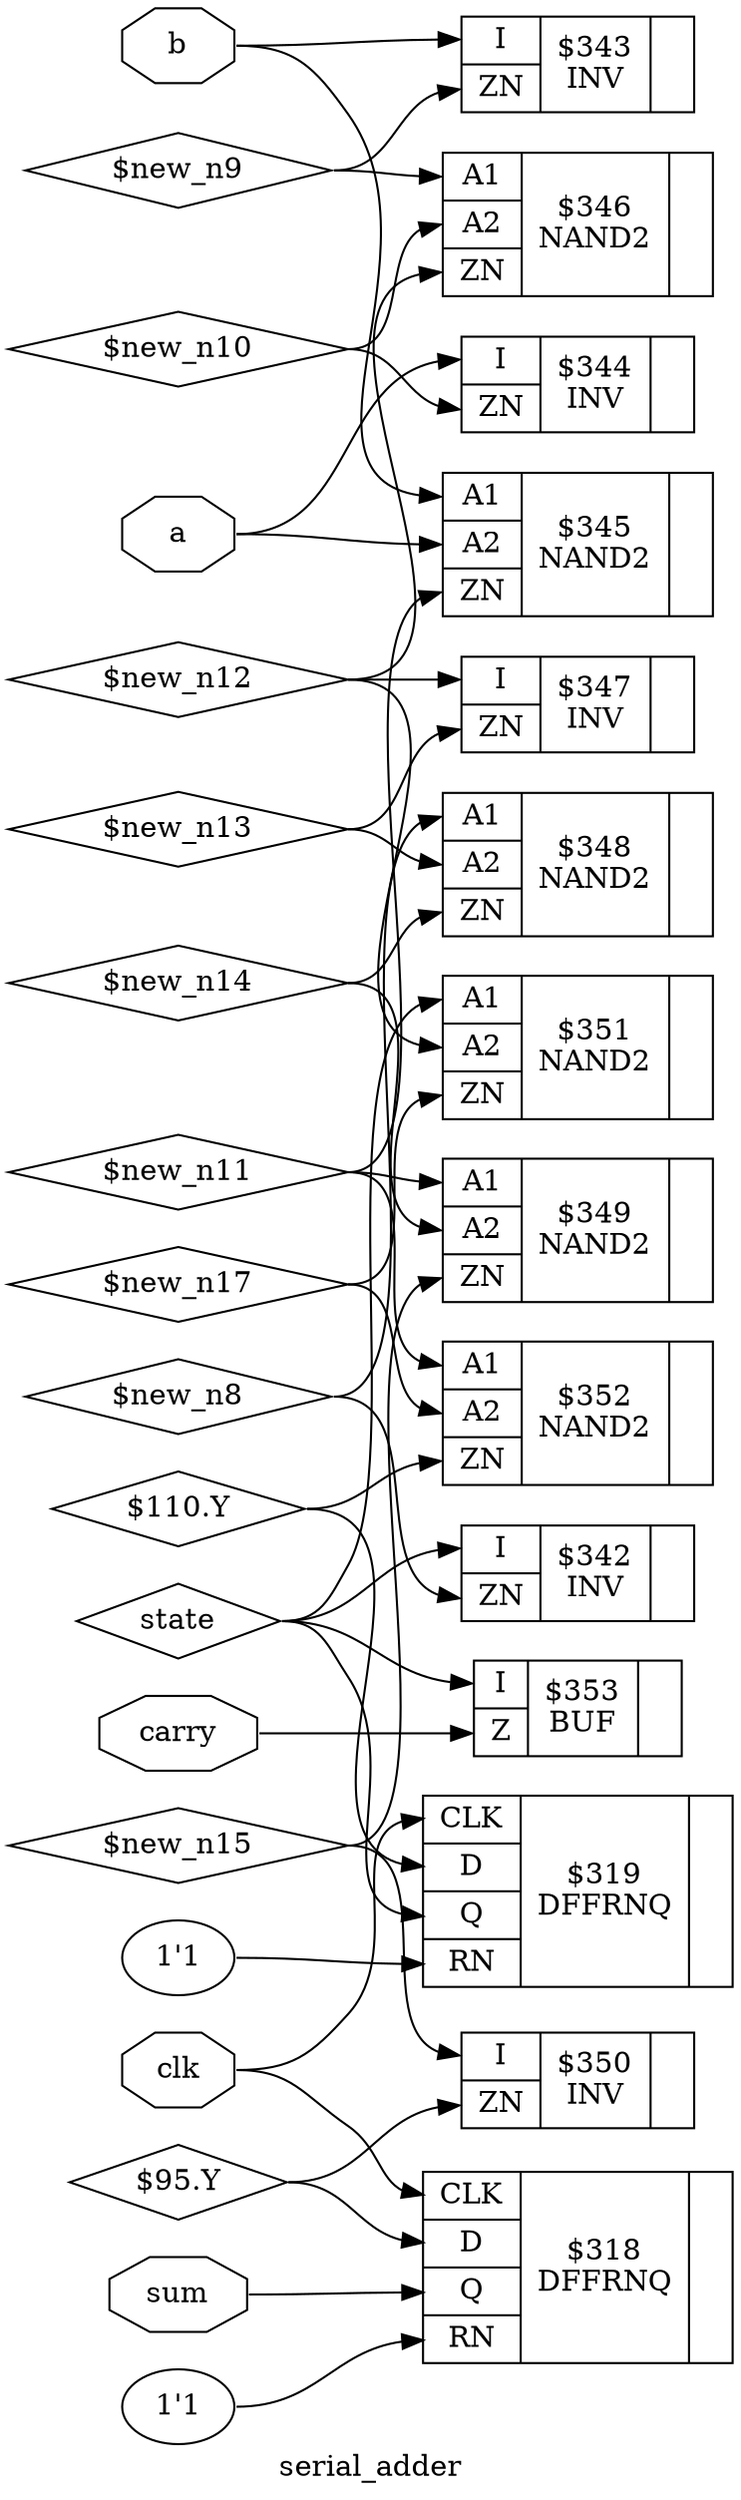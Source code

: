 digraph "serial_adder" {
label="serial_adder";
rankdir="LR";
remincross=true;
n12 [ shape=octagon, label="a", color="black", fontcolor="black"];
n13 [ shape=octagon, label="b", color="black", fontcolor="black"];
n14 [ shape=octagon, label="carry", color="black", fontcolor="black"];
n15 [ shape=octagon, label="clk", color="black", fontcolor="black"];
n16 [ shape=diamond, label="state", color="black", fontcolor="black"];
n17 [ shape=octagon, label="sum", color="black", fontcolor="black"];
c20 [ shape=record, label="{{<p18> I|<p19> ZN}|$342\nINV|{}}",  ];
c21 [ shape=record, label="{{<p18> I|<p19> ZN}|$343\nINV|{}}",  ];
c22 [ shape=record, label="{{<p18> I|<p19> ZN}|$344\nINV|{}}",  ];
c25 [ shape=record, label="{{<p23> A1|<p24> A2|<p19> ZN}|$345\nNAND2|{}}",  ];
c26 [ shape=record, label="{{<p23> A1|<p24> A2|<p19> ZN}|$346\nNAND2|{}}",  ];
c27 [ shape=record, label="{{<p18> I|<p19> ZN}|$347\nINV|{}}",  ];
c28 [ shape=record, label="{{<p23> A1|<p24> A2|<p19> ZN}|$348\nNAND2|{}}",  ];
c29 [ shape=record, label="{{<p23> A1|<p24> A2|<p19> ZN}|$349\nNAND2|{}}",  ];
c30 [ shape=record, label="{{<p18> I|<p19> ZN}|$350\nINV|{}}",  ];
c31 [ shape=record, label="{{<p23> A1|<p24> A2|<p19> ZN}|$351\nNAND2|{}}",  ];
c32 [ shape=record, label="{{<p23> A1|<p24> A2|<p19> ZN}|$352\nNAND2|{}}",  ];
c34 [ shape=record, label="{{<p18> I|<p33> Z}|$353\nBUF|{}}",  ];
v0 [ label="1'1" ];
c39 [ shape=record, label="{{<p35> CLK|<p36> D|<p37> Q|<p38> RN}|$318\nDFFRNQ|{}}",  ];
v1 [ label="1'1" ];
c40 [ shape=record, label="{{<p35> CLK|<p36> D|<p37> Q|<p38> RN}|$319\nDFFRNQ|{}}",  ];
n1 [ shape=diamond, label="$new_n10" ];
n1:e -> c22:p19:w [color="black", fontcolor="black", label=""];
n1:e -> c26:p24:w [color="black", fontcolor="black", label=""];
n10 [ shape=diamond, label="$110.Y" ];
n10:e -> c32:p19:w [color="black", fontcolor="black", label=""];
n10:e -> c40:p36:w [color="black", fontcolor="black", label=""];
n11 [ shape=diamond, label="$95.Y" ];
n11:e -> c30:p19:w [color="black", fontcolor="black", label=""];
n11:e -> c39:p36:w [color="black", fontcolor="black", label=""];
n12:e -> c22:p18:w [color="black", fontcolor="black", label=""];
n12:e -> c25:p24:w [color="black", fontcolor="black", label=""];
n13:e -> c21:p18:w [color="black", fontcolor="black", label=""];
n13:e -> c25:p23:w [color="black", fontcolor="black", label=""];
n14:e -> c34:p33:w [color="black", fontcolor="black", label=""];
n15:e -> c39:p35:w [color="black", fontcolor="black", label=""];
n15:e -> c40:p35:w [color="black", fontcolor="black", label=""];
n16:e -> c20:p18:w [color="black", fontcolor="black", label=""];
n16:e -> c31:p23:w [color="black", fontcolor="black", label=""];
n16:e -> c34:p18:w [color="black", fontcolor="black", label=""];
n16:e -> c40:p37:w [color="black", fontcolor="black", label=""];
n17:e -> c39:p37:w [color="black", fontcolor="black", label=""];
n2 [ shape=diamond, label="$new_n11" ];
n2:e -> c25:p19:w [color="black", fontcolor="black", label=""];
n2:e -> c29:p23:w [color="black", fontcolor="black", label=""];
n2:e -> c32:p23:w [color="black", fontcolor="black", label=""];
n3 [ shape=diamond, label="$new_n12" ];
n3:e -> c26:p19:w [color="black", fontcolor="black", label=""];
n3:e -> c27:p18:w [color="black", fontcolor="black", label=""];
n3:e -> c31:p24:w [color="black", fontcolor="black", label=""];
n4 [ shape=diamond, label="$new_n13" ];
n4:e -> c27:p19:w [color="black", fontcolor="black", label=""];
n4:e -> c28:p24:w [color="black", fontcolor="black", label=""];
n5 [ shape=diamond, label="$new_n14" ];
n5:e -> c28:p19:w [color="black", fontcolor="black", label=""];
n5:e -> c29:p24:w [color="black", fontcolor="black", label=""];
n6 [ shape=diamond, label="$new_n15" ];
n6:e -> c29:p19:w [color="black", fontcolor="black", label=""];
n6:e -> c30:p18:w [color="black", fontcolor="black", label=""];
n7 [ shape=diamond, label="$new_n17" ];
n7:e -> c31:p19:w [color="black", fontcolor="black", label=""];
n7:e -> c32:p24:w [color="black", fontcolor="black", label=""];
n8 [ shape=diamond, label="$new_n8" ];
n8:e -> c20:p19:w [color="black", fontcolor="black", label=""];
n8:e -> c28:p23:w [color="black", fontcolor="black", label=""];
n9 [ shape=diamond, label="$new_n9" ];
n9:e -> c21:p19:w [color="black", fontcolor="black", label=""];
n9:e -> c26:p23:w [color="black", fontcolor="black", label=""];
v0:e -> c39:p38:w [color="black", fontcolor="black", label=""];
v1:e -> c40:p38:w [color="black", fontcolor="black", label=""];
}
